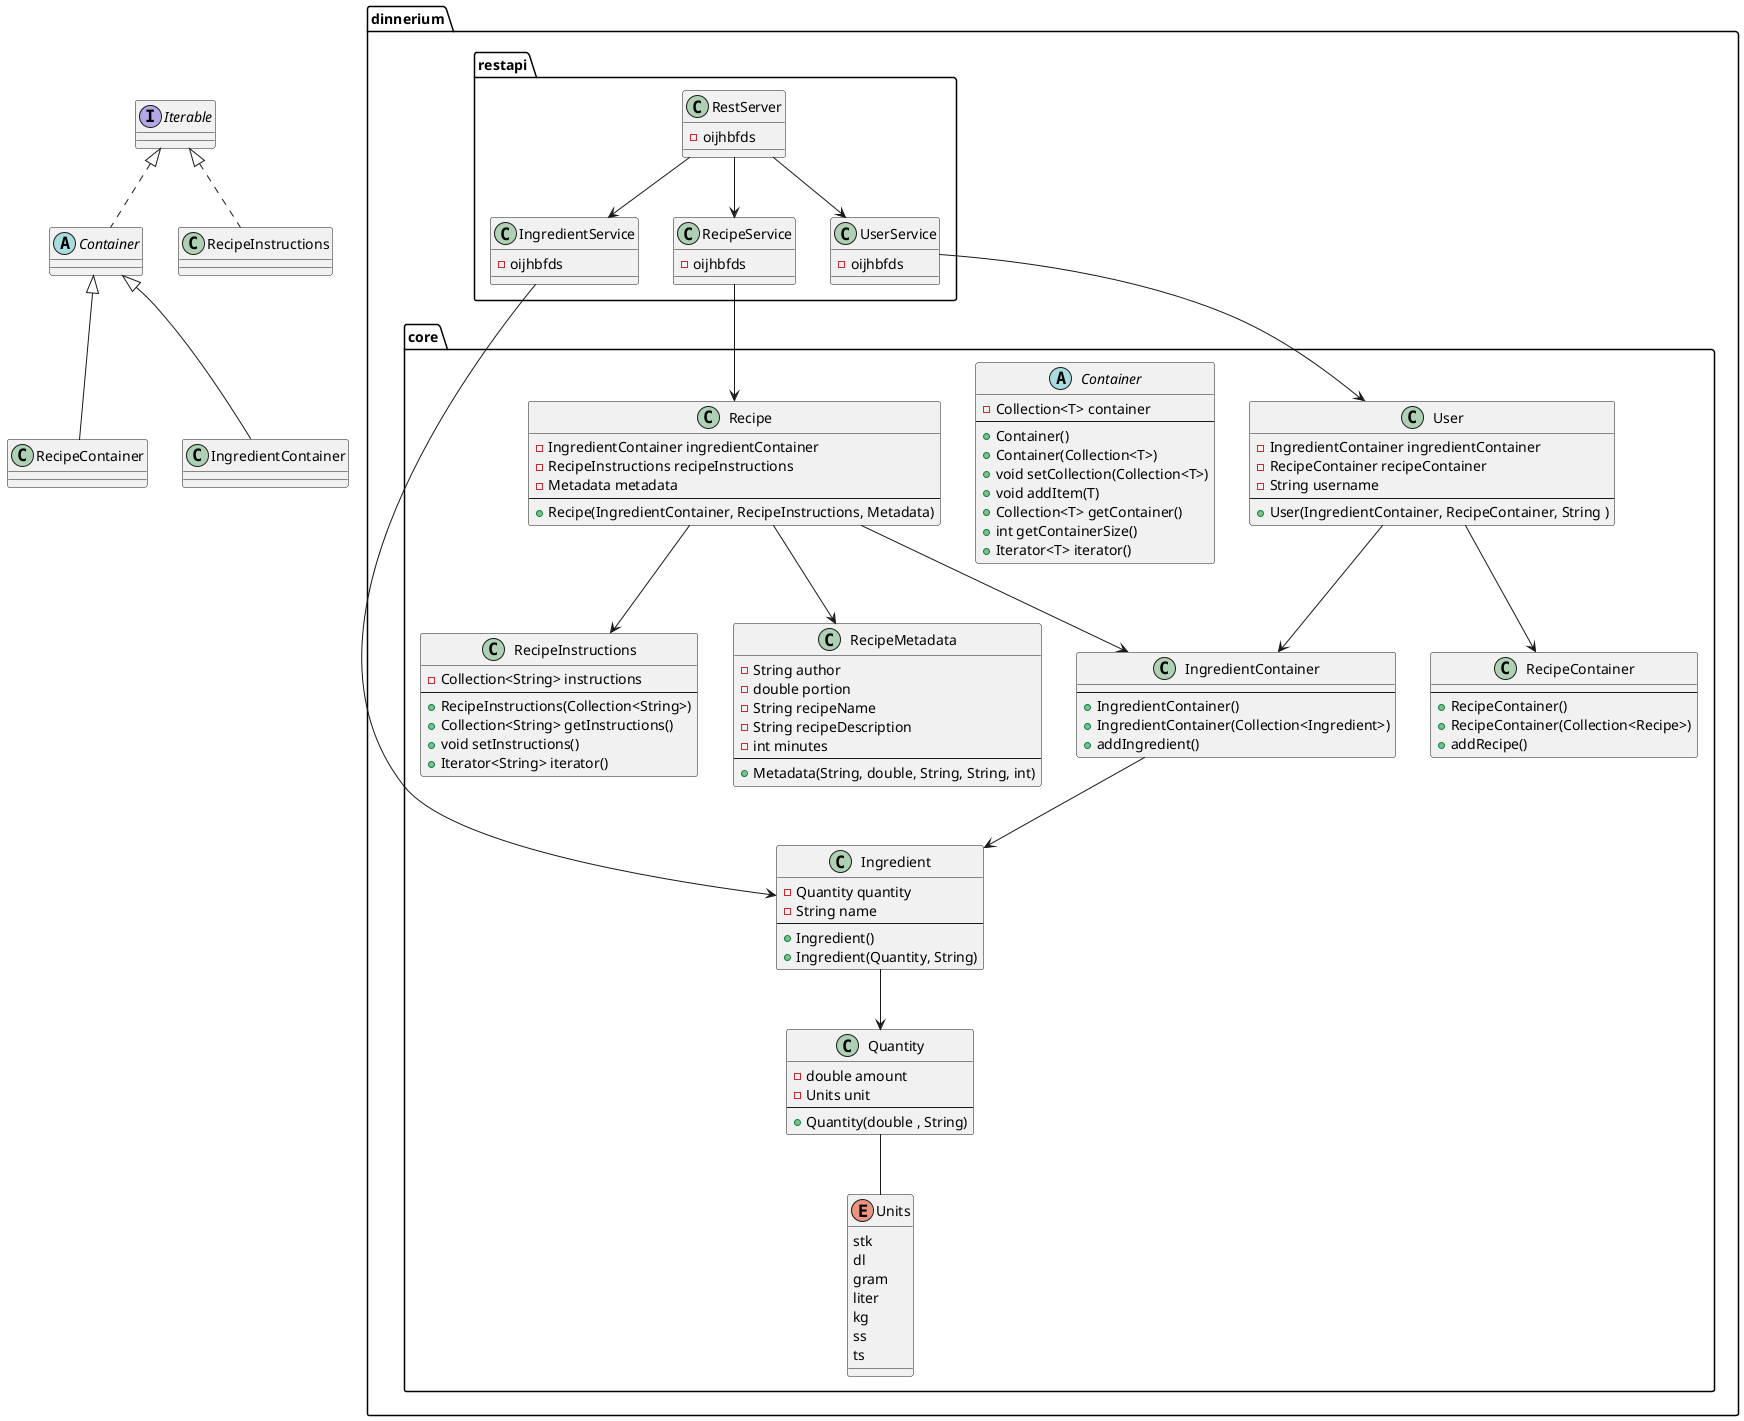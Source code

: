 @startuml sequence_diagram

package dinnerium.core {
    class Recipe {
        - IngredientContainer ingredientContainer
        - RecipeInstructions recipeInstructions
        - Metadata metadata
        --
        + Recipe(IngredientContainer, RecipeInstructions, Metadata)
    }

    class Quantity {
        - double amount
        - Units unit
        --
        + Quantity(double , String)
    }

    enum Units {
        stk
        dl
        gram
        liter
        kg
        ss
        ts
    }

    class Ingredient {
        - Quantity quantity
        - String name
        --
        + Ingredient()
        + Ingredient(Quantity, String)
    }

    abstract class Container {
    - Collection<T> container
    --
    + Container()
    + Container(Collection<T>) 
    + void setCollection(Collection<T>)
    + void addItem(T)  
    + Collection<T> getContainer()
    + int getContainerSize()
    + Iterator<T> iterator()
    }

    class IngredientContainer {
        --
        + IngredientContainer()
        + IngredientContainer(Collection<Ingredient>)
        + addIngredient()
    }

    class RecipeContainer {
        --
        + RecipeContainer()
        + RecipeContainer(Collection<Recipe>)
        + addRecipe()
    }

    class RecipeInstructions {
        - Collection<String> instructions
        --
        + RecipeInstructions(Collection<String>)
        + Collection<String> getInstructions()
        + void setInstructions()
        + Iterator<String> iterator()
    }

    class RecipeMetadata {
        - String author
        - double portion
        - String recipeName
        - String recipeDescription
        - int minutes
        --
        + Metadata(String, double, String, String, int)
    }

    class User {
        - IngredientContainer ingredientContainer
        - RecipeContainer recipeContainer
        - String username
        --
        + User(IngredientContainer, RecipeContainer, String )
    }
}


package dinnerium.restapi{
    class IngredientService {
    - oijhbfds
    }

    class RecipeService {
        - oijhbfds
    }

    class UserService {
        - oijhbfds
    }

    class RestServer {
        - oijhbfds
    }
}

interface Iterable

User --> RecipeContainer
User --> IngredientContainer
Recipe --> IngredientContainer
Recipe --> RecipeInstructions
Recipe --> RecipeMetadata
IngredientContainer --> Ingredient
Ingredient --> Quantity
Quantity -- Units
abstract class Container implements Iterable
class RecipeInstructions implements Iterable
class RecipeContainer extends Container
class IngredientContainer extends Container

IngredientService --> Ingredient
RecipeService --> Recipe
UserService --> User
RestServer --> IngredientService
RestServer --> RecipeService
RestServer --> UserService
@enduml